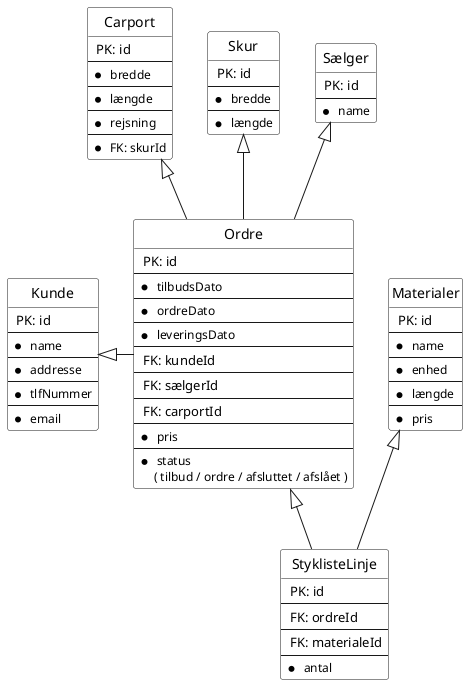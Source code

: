 
Version 1:
@startuml

skinparam wrapWidth 300

hide circle
hide empty members

entity Kunde #White {
   <size:13> PK: id
   --
   * <size:12> name
   --
   * <size:12> addresse
   --
   * <size:12> tlfNummer
   --
   * <size:12> email
}

entity Carport #White {
   <size:13> PK: id
   --
   * <size:12> bredde
   --
   * <size:12> længde
   --
   * <size:12> rejsning
   --
   * <size:12> FK: skurId
}

entity Skur #White {
   <size:13> PK: id
   --
       * <size:12> bredde
   --
   * <size:12> længde
}


entity Ordre  #White {
   <size:13> PK: id
   --
   * <size:12> tilbudsDato
   --
   * <size:12> ordreDato
   --
   * <size:12> leveringsDato
   --
   <size:13> FK: kundeId
   --
   <size:13> FK: sælgerId
   --
   <size:13> FK: carportId
   --
   * <size:12> pris
   --
   * <size:12> status
    <size:12>( tilbud / ordre / afsluttet / afslået )
}

entity Materialer #White {
   <size:13> PK: id
   --
   * <size:12> name
   --
   * <size:12> enhed
   --
   * <size:12> længde
   --
   * <size:12> pris
}

entity StyklisteLinje #White {
   <size:13> PK: id
   --
  <size:13> FK: ordreId
   --
   <size:13> FK: materialeId
   --
   * <size:12> antal
}

entity Sælger #White {
   <size:13> PK: id
   --
   * <size:12> name
}




Kunde <|- Ordre
Sælger <|-- Ordre
Carport <|-- Ordre
Skur <|-- Ordre
Ordre <|-- StyklisteLinje
Materialer <|-- StyklisteLinje
@enduml

Version 2:
@startuml

skinparam wrapWidth 300

hide circle
hide empty members

entity Kunde #White {
   <size:13> PK: email
   --
   * <size:12> name
   --
   * <size:12> addresse
   --
   * <size:12> tlfNummer
   --
   * <size:12> salt
   --
   * <size:12> secret
}

entity Carport #White {
   <size:13> PK: id
   --
   * <size:12> bredde
   --
   * <size:12> længde
   --
   * <size:12> rejsning
   --
   * <size:12> skurBredde
   --
   * <size:12> skurLængde
}


entity Ordre  #White {
   <size:13> PK: id
   --
   * <size:12> tilbudsDato
   --
   * <size:12> ordreDato
   --
   * <size:12> leveringsDato
   --
   <size:13> FK: kundeId
   --
   <size:13> FK: sælgerId
   --
   <size:13> FK: skurId
   --
   <size:13> FK: carportId
   --
   * <size:12> pris
   --
   * <size:12> status
    <size:12>( tilbud / ordre / afsluttet / afslået )
}

entity unitMaterialer #White {
   <size:13> PK: materialeId (FK)
   --
   * <size:12> unitType
}

entity volumeMaterialer #White {
   <size:13> PK: materialeId (FK)
   --
   * <size:13> bredde
   --
   * <size:13> højde
   --
   * <size:13> længde
}

entity Materialer #White {
   <size:13> PK: id
   --
   * <size:12> name
   --
   * <size:12> pris
}

entity StyklisteLinje #White {
   <size:13> PK: id
   --
  <size:13> FK: ordreId
   --
   <size:13> FK: materialeId
   --
   * <size:12> antal
}

entity Sælger #White {
   <size:13> PK: id
   --
   * <size:12> name
}




Kunde <|- Ordre
Sælger <|-- Ordre
Carport <|-- Ordre
Ordre <|-- StyklisteLinje
Materialer <|-- StyklisteLinje
Materialer <|-- volumeMaterialer
Materialer <|-- unitMaterialer
@enduml




object Object01
object Object02
object Object03
object Object04
object Object05
object Object06
object Object07
object Object08

Object01 <|-- Object02
Object03 *-- Object04
Object05 o-- "4" Object06
Object07 .. Object08 : some labels
@enduml
